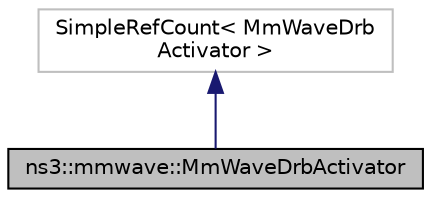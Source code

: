 digraph "ns3::mmwave::MmWaveDrbActivator"
{
 // INTERACTIVE_SVG=YES
 // LATEX_PDF_SIZE
  edge [fontname="Helvetica",fontsize="10",labelfontname="Helvetica",labelfontsize="10"];
  node [fontname="Helvetica",fontsize="10",shape=record];
  Node1 [label="ns3::mmwave::MmWaveDrbActivator",height=0.2,width=0.4,color="black", fillcolor="grey75", style="filled", fontcolor="black",tooltip=" "];
  Node2 -> Node1 [dir="back",color="midnightblue",fontsize="10",style="solid",fontname="Helvetica"];
  Node2 [label="SimpleRefCount\< MmWaveDrb\lActivator \>",height=0.2,width=0.4,color="grey75", fillcolor="white", style="filled",tooltip=" "];
}
